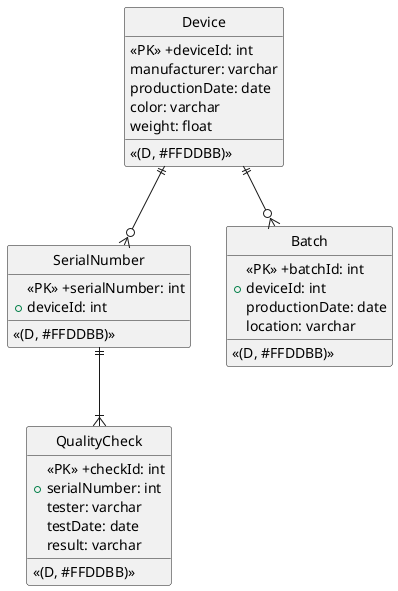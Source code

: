 @startuml

!define Table(x) class x << (T,#FFAAAA) >>
!define PK(x) <b><u>x</u></b>
!define FK(x) <u>x</u>

hide circle
hide empty members

Table(Device) {
  << (D, #FFDDBB) >>
  <<PK>> +deviceId: int
  manufacturer: varchar
  productionDate: date
  color: varchar
  weight: float
}

Table(SerialNumber) {
  << (D, #FFDDBB) >>
  <<PK>> +serialNumber: int
  +deviceId: int
}

Table(Batch) {
  << (D, #FFDDBB) >>
  <<PK>> +batchId: int
  +deviceId: int
  productionDate: date
  location: varchar
}

Table(QualityCheck) {
  << (D, #FFDDBB) >>
  <<PK>> +checkId: int
  +serialNumber: int
  tester: varchar
  testDate: date
  result: varchar
}

Device  ||--o{ SerialNumber
Device  ||--o{ Batch
SerialNumber ||--|{ QualityCheck

@enduml 0